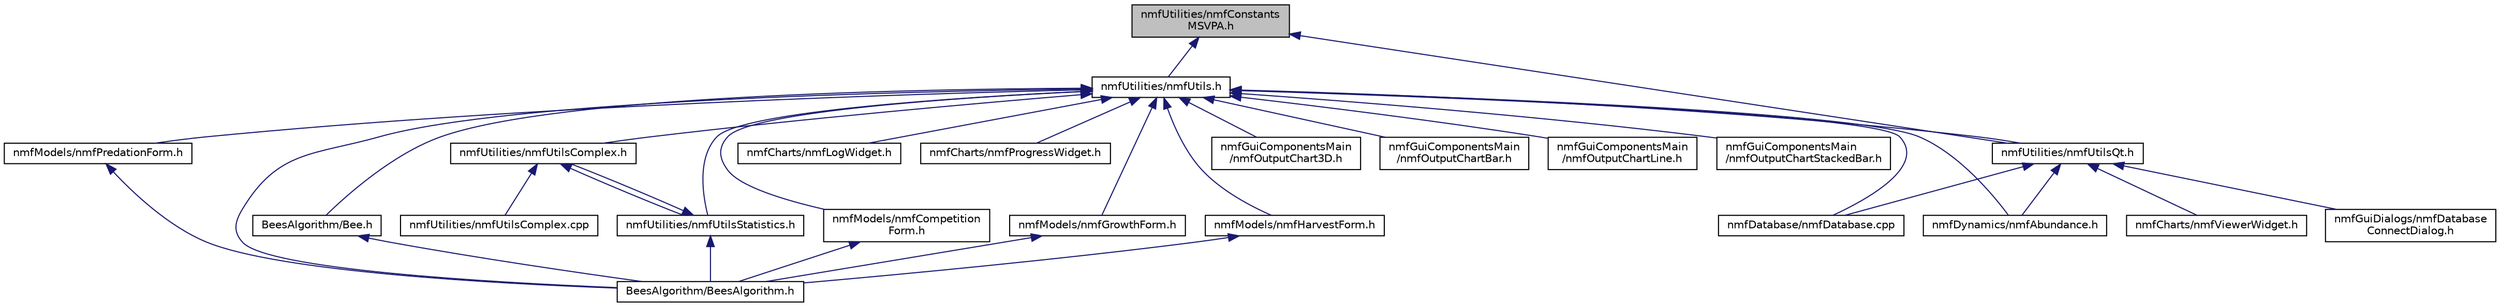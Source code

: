 digraph "nmfUtilities/nmfConstantsMSVPA.h"
{
 // LATEX_PDF_SIZE
  edge [fontname="Helvetica",fontsize="10",labelfontname="Helvetica",labelfontsize="10"];
  node [fontname="Helvetica",fontsize="10",shape=record];
  Node1 [label="nmfUtilities/nmfConstants\lMSVPA.h",height=0.2,width=0.4,color="black", fillcolor="grey75", style="filled", fontcolor="black",tooltip="Definition for constants used in MSVPA_X2 tool."];
  Node1 -> Node2 [dir="back",color="midnightblue",fontsize="10",style="solid",fontname="Helvetica"];
  Node2 [label="nmfUtilities/nmfUtils.h",height=0.2,width=0.4,color="black", fillcolor="white", style="filled",URL="$nmf_utils_8h.html",tooltip="Definition for common typedefs and structs (i.e., non-graphical)"];
  Node2 -> Node3 [dir="back",color="midnightblue",fontsize="10",style="solid",fontname="Helvetica"];
  Node3 [label="BeesAlgorithm/Bee.h",height=0.2,width=0.4,color="black", fillcolor="white", style="filled",URL="$_bee_8h_source.html",tooltip=" "];
  Node3 -> Node4 [dir="back",color="midnightblue",fontsize="10",style="solid",fontname="Helvetica"];
  Node4 [label="BeesAlgorithm/BeesAlgorithm.h",height=0.2,width=0.4,color="black", fillcolor="white", style="filled",URL="$_bees_algorithm_8h_source.html",tooltip=" "];
  Node2 -> Node4 [dir="back",color="midnightblue",fontsize="10",style="solid",fontname="Helvetica"];
  Node2 -> Node5 [dir="back",color="midnightblue",fontsize="10",style="solid",fontname="Helvetica"];
  Node5 [label="nmfCharts/nmfLogWidget.h",height=0.2,width=0.4,color="black", fillcolor="white", style="filled",URL="$nmf_log_widget_8h_source.html",tooltip=" "];
  Node2 -> Node6 [dir="back",color="midnightblue",fontsize="10",style="solid",fontname="Helvetica"];
  Node6 [label="nmfCharts/nmfProgressWidget.h",height=0.2,width=0.4,color="black", fillcolor="white", style="filled",URL="$nmf_progress_widget_8h.html",tooltip="This file contains the definition for the Progress Chart dock widget."];
  Node2 -> Node7 [dir="back",color="midnightblue",fontsize="10",style="solid",fontname="Helvetica"];
  Node7 [label="nmfDatabase/nmfDatabase.cpp",height=0.2,width=0.4,color="black", fillcolor="white", style="filled",URL="$nmf_database_8cpp.html",tooltip="This file contains the NMFS DatabaseAPI implementation."];
  Node2 -> Node8 [dir="back",color="midnightblue",fontsize="10",style="solid",fontname="Helvetica"];
  Node8 [label="nmfDynamics/nmfAbundance.h",height=0.2,width=0.4,color="black", fillcolor="white", style="filled",URL="$nmf_abundance_8h_source.html",tooltip=" "];
  Node2 -> Node9 [dir="back",color="midnightblue",fontsize="10",style="solid",fontname="Helvetica"];
  Node9 [label="nmfGuiComponentsMain\l/nmfOutputChart3D.h",height=0.2,width=0.4,color="black", fillcolor="white", style="filled",URL="$nmf_output_chart3_d_8h_source.html",tooltip=" "];
  Node2 -> Node10 [dir="back",color="midnightblue",fontsize="10",style="solid",fontname="Helvetica"];
  Node10 [label="nmfGuiComponentsMain\l/nmfOutputChartBar.h",height=0.2,width=0.4,color="black", fillcolor="white", style="filled",URL="$nmf_output_chart_bar_8h_source.html",tooltip=" "];
  Node2 -> Node11 [dir="back",color="midnightblue",fontsize="10",style="solid",fontname="Helvetica"];
  Node11 [label="nmfGuiComponentsMain\l/nmfOutputChartLine.h",height=0.2,width=0.4,color="black", fillcolor="white", style="filled",URL="$nmf_output_chart_line_8h_source.html",tooltip=" "];
  Node2 -> Node12 [dir="back",color="midnightblue",fontsize="10",style="solid",fontname="Helvetica"];
  Node12 [label="nmfGuiComponentsMain\l/nmfOutputChartStackedBar.h",height=0.2,width=0.4,color="black", fillcolor="white", style="filled",URL="$nmf_output_chart_stacked_bar_8h_source.html",tooltip=" "];
  Node2 -> Node13 [dir="back",color="midnightblue",fontsize="10",style="solid",fontname="Helvetica"];
  Node13 [label="nmfModels/nmfCompetition\lForm.h",height=0.2,width=0.4,color="black", fillcolor="white", style="filled",URL="$nmf_competition_form_8h_source.html",tooltip=" "];
  Node13 -> Node4 [dir="back",color="midnightblue",fontsize="10",style="solid",fontname="Helvetica"];
  Node2 -> Node14 [dir="back",color="midnightblue",fontsize="10",style="solid",fontname="Helvetica"];
  Node14 [label="nmfModels/nmfGrowthForm.h",height=0.2,width=0.4,color="black", fillcolor="white", style="filled",URL="$nmf_growth_form_8h_source.html",tooltip=" "];
  Node14 -> Node4 [dir="back",color="midnightblue",fontsize="10",style="solid",fontname="Helvetica"];
  Node2 -> Node15 [dir="back",color="midnightblue",fontsize="10",style="solid",fontname="Helvetica"];
  Node15 [label="nmfModels/nmfHarvestForm.h",height=0.2,width=0.4,color="black", fillcolor="white", style="filled",URL="$nmf_harvest_form_8h_source.html",tooltip=" "];
  Node15 -> Node4 [dir="back",color="midnightblue",fontsize="10",style="solid",fontname="Helvetica"];
  Node2 -> Node16 [dir="back",color="midnightblue",fontsize="10",style="solid",fontname="Helvetica"];
  Node16 [label="nmfModels/nmfPredationForm.h",height=0.2,width=0.4,color="black", fillcolor="white", style="filled",URL="$nmf_predation_form_8h_source.html",tooltip=" "];
  Node16 -> Node4 [dir="back",color="midnightblue",fontsize="10",style="solid",fontname="Helvetica"];
  Node2 -> Node17 [dir="back",color="midnightblue",fontsize="10",style="solid",fontname="Helvetica"];
  Node17 [label="nmfUtilities/nmfUtilsComplex.h",height=0.2,width=0.4,color="black", fillcolor="white", style="filled",URL="$nmf_utils_complex_8h.html",tooltip="These routines were originally from Complex2.bas."];
  Node17 -> Node18 [dir="back",color="midnightblue",fontsize="10",style="solid",fontname="Helvetica"];
  Node18 [label="nmfUtilities/nmfUtilsComplex.cpp",height=0.2,width=0.4,color="black", fillcolor="white", style="filled",URL="$nmf_utils_complex_8cpp.html",tooltip="These routines were originally from Complex2.bas."];
  Node17 -> Node19 [dir="back",color="midnightblue",fontsize="10",style="solid",fontname="Helvetica"];
  Node19 [label="nmfUtilities/nmfUtilsStatistics.h",height=0.2,width=0.4,color="black", fillcolor="white", style="filled",URL="$nmf_utils_statistics_8h.html",tooltip="This header file defines multi-species statistical utility functions."];
  Node19 -> Node4 [dir="back",color="midnightblue",fontsize="10",style="solid",fontname="Helvetica"];
  Node19 -> Node17 [dir="back",color="midnightblue",fontsize="10",style="solid",fontname="Helvetica"];
  Node2 -> Node19 [dir="back",color="midnightblue",fontsize="10",style="solid",fontname="Helvetica"];
  Node2 -> Node20 [dir="back",color="midnightblue",fontsize="10",style="solid",fontname="Helvetica"];
  Node20 [label="nmfUtilities/nmfUtilsQt.h",height=0.2,width=0.4,color="black", fillcolor="white", style="filled",URL="$nmf_utils_qt_8h.html",tooltip="Definition for Qt widgets and functions that operate on widgets."];
  Node20 -> Node21 [dir="back",color="midnightblue",fontsize="10",style="solid",fontname="Helvetica"];
  Node21 [label="nmfCharts/nmfViewerWidget.h",height=0.2,width=0.4,color="black", fillcolor="white", style="filled",URL="$nmf_viewer_widget_8h.html",tooltip="GUI definition for the Image Viewer set of widgets."];
  Node20 -> Node7 [dir="back",color="midnightblue",fontsize="10",style="solid",fontname="Helvetica"];
  Node20 -> Node8 [dir="back",color="midnightblue",fontsize="10",style="solid",fontname="Helvetica"];
  Node20 -> Node22 [dir="back",color="midnightblue",fontsize="10",style="solid",fontname="Helvetica"];
  Node22 [label="nmfGuiDialogs/nmfDatabase\lConnectDialog.h",height=0.2,width=0.4,color="black", fillcolor="white", style="filled",URL="$nmf_database_connect_dialog_8h_source.html",tooltip=" "];
  Node1 -> Node20 [dir="back",color="midnightblue",fontsize="10",style="solid",fontname="Helvetica"];
}

